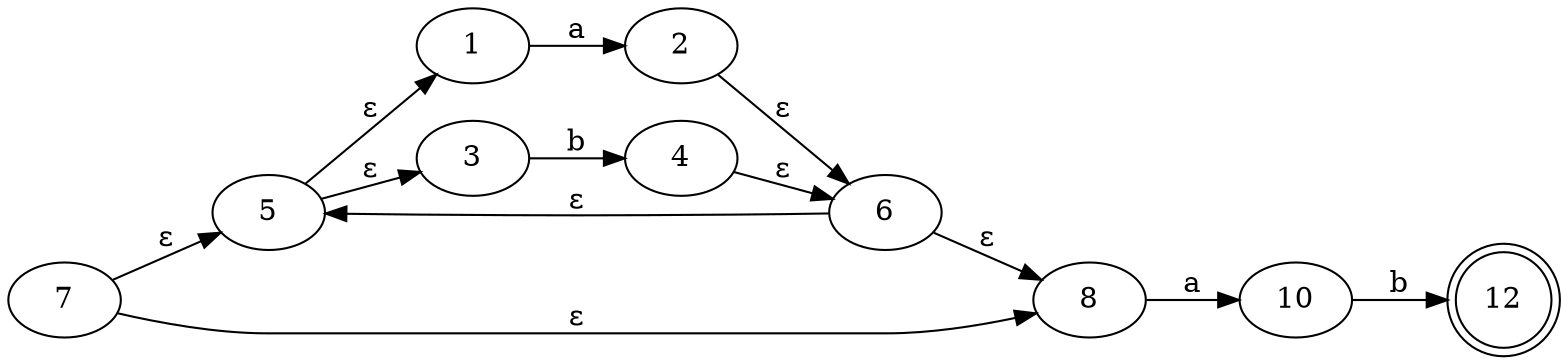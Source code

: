 digraph Automata {
	rankdir=LR
	5 [label=5]
	1 [label=1]
	3 [label=3]
	2 [label=2]
	4 [label=4]
	6 [label=6]
	7 [label=7]
	8 [label=8]
	10 [label=10]
	12 [label=12 shape=doublecircle]
	5 -> 1 [label="ε"]
	5 -> 3 [label="ε"]
	1 -> 2 [label=a]
	3 -> 4 [label=b]
	2 -> 6 [label="ε"]
	4 -> 6 [label="ε"]
	7 -> 5 [label="ε"]
	7 -> 8 [label="ε"]
	6 -> 8 [label="ε"]
	6 -> 5 [label="ε"]
	8 -> 10 [label=a]
	10 -> 12 [label=b]
}
